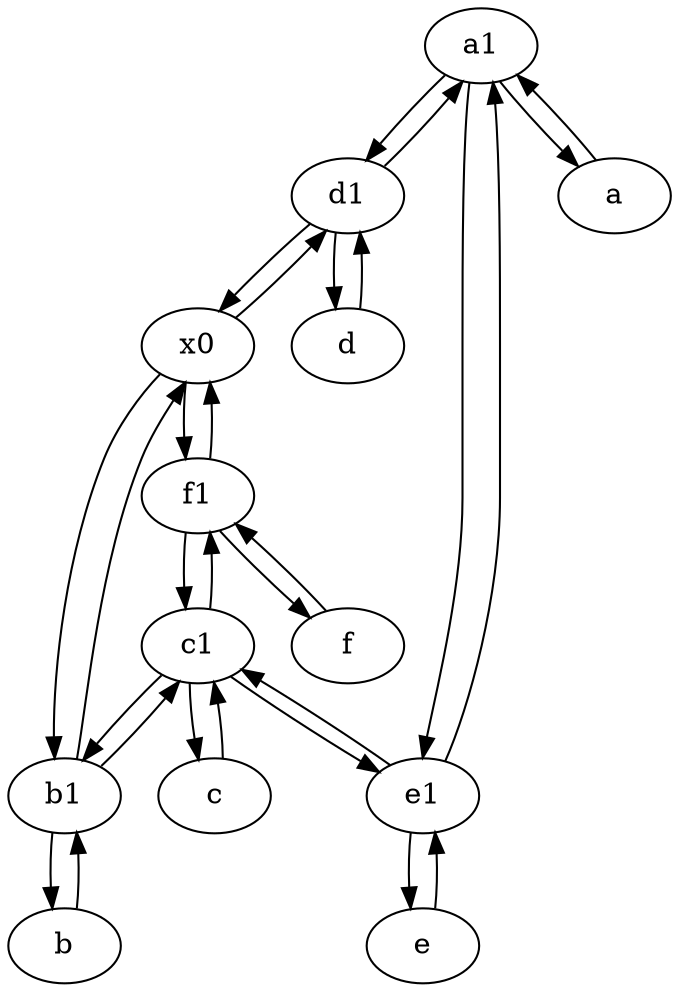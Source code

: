 digraph  {
	a1 [pos="40,15!"];
	b [pos="50,20!"];
	d1 [pos="25,30!"];
	e1 [pos="25,45!"];
	b1 [pos="45,20!"];
	c1 [pos="30,15!"];
	x0;
	e [pos="30,50!"];
	c [pos="20,10!"];
	f1;
	d [pos="20,30!"];
	f [pos="15,45!"];
	a [pos="40,10!"];
	c1 -> c;
	b1 -> b;
	x0 -> f1;
	a1 -> d1;
	c1 -> f1;
	d1 -> x0;
	f1 -> f;
	a1 -> a;
	c1 -> b1;
	c1 -> e1;
	f1 -> x0;
	d1 -> d;
	x0 -> d1;
	e1 -> c1;
	e1 -> a1;
	d -> d1;
	c -> c1;
	d1 -> a1;
	a1 -> e1;
	b -> b1;
	b1 -> x0;
	f1 -> c1;
	x0 -> b1;
	f -> f1;
	a -> a1;
	e1 -> e;
	b1 -> c1;
	e -> e1;

	}